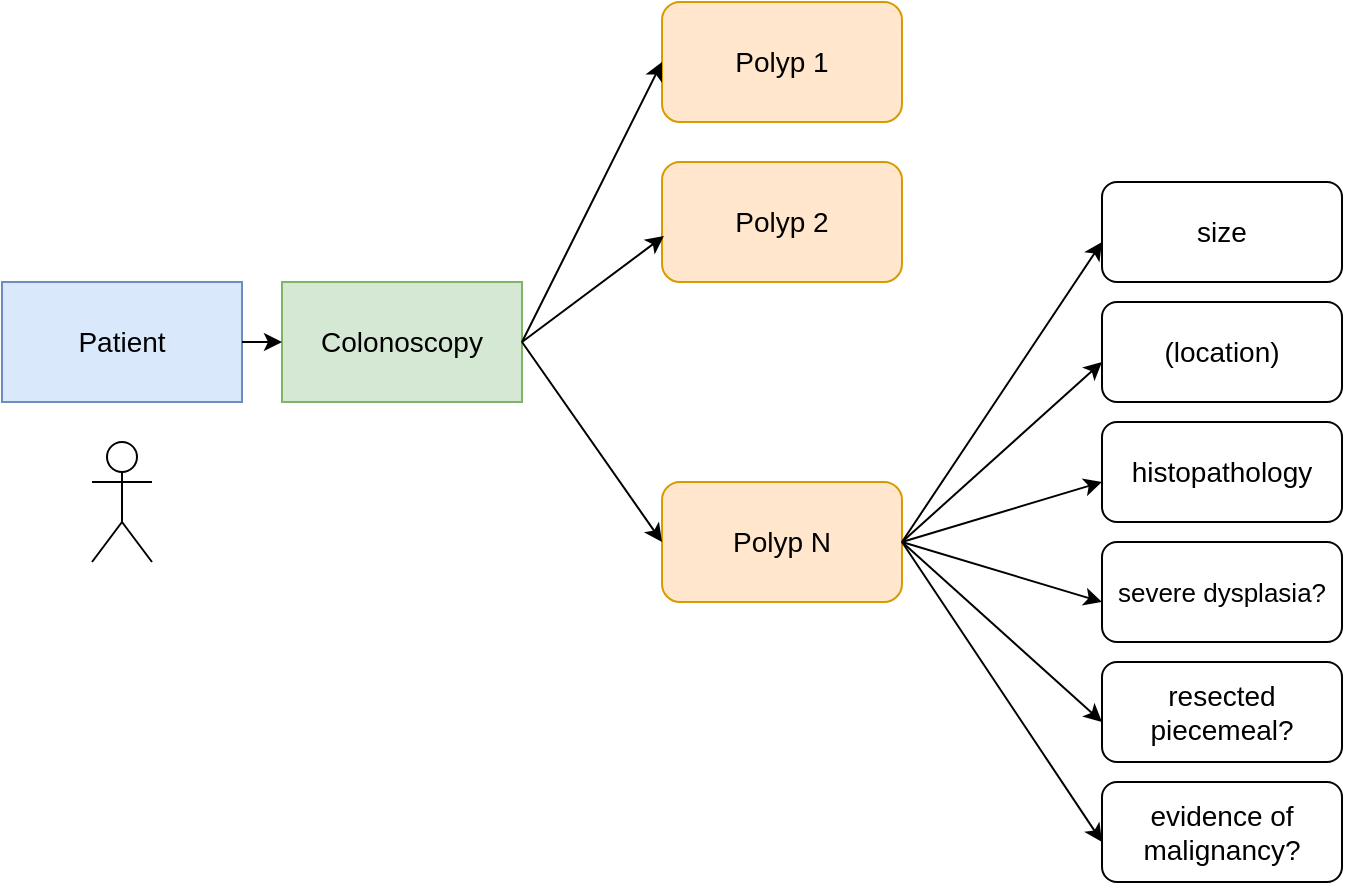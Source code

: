<mxfile version="20.2.7" type="device"><diagram id="F-9tlHLPsDb9IHwIiYCw" name="Page-1"><mxGraphModel dx="773" dy="496" grid="1" gridSize="10" guides="1" tooltips="1" connect="1" arrows="1" fold="1" page="1" pageScale="1" pageWidth="850" pageHeight="1100" math="0" shadow="0"><root><mxCell id="0"/><mxCell id="1" parent="0"/><mxCell id="u3pFqWNnexHuOcMTiNK0-1" value="&lt;font style=&quot;font-size: 14px;&quot;&gt;Patient&lt;/font&gt;" style="rounded=0;whiteSpace=wrap;html=1;fillColor=#dae8fc;strokeColor=#6c8ebf;" parent="1" vertex="1"><mxGeometry x="10" y="200" width="120" height="60" as="geometry"/></mxCell><mxCell id="u3pFqWNnexHuOcMTiNK0-2" value="&lt;font style=&quot;font-size: 14px;&quot;&gt;Colonoscopy&lt;/font&gt;" style="rounded=0;whiteSpace=wrap;html=1;fillColor=#d5e8d4;strokeColor=#82b366;" parent="1" vertex="1"><mxGeometry x="150" y="200" width="120" height="60" as="geometry"/></mxCell><mxCell id="u3pFqWNnexHuOcMTiNK0-3" value="&lt;font style=&quot;font-size: 14px;&quot;&gt;Polyp 1&lt;/font&gt;" style="rounded=1;whiteSpace=wrap;html=1;fillColor=#ffe6cc;strokeColor=#d79b00;" parent="1" vertex="1"><mxGeometry x="340" y="60" width="120" height="60" as="geometry"/></mxCell><mxCell id="u3pFqWNnexHuOcMTiNK0-4" value="&lt;font style=&quot;font-size: 14px;&quot;&gt;Polyp 2&lt;/font&gt;" style="rounded=1;whiteSpace=wrap;html=1;fillColor=#ffe6cc;strokeColor=#d79b00;" parent="1" vertex="1"><mxGeometry x="340" y="140" width="120" height="60" as="geometry"/></mxCell><mxCell id="u3pFqWNnexHuOcMTiNK0-5" value="&lt;font style=&quot;font-size: 14px;&quot;&gt;Polyp N&lt;/font&gt;" style="rounded=1;whiteSpace=wrap;html=1;fillColor=#ffe6cc;strokeColor=#d79b00;" parent="1" vertex="1"><mxGeometry x="340" y="300" width="120" height="60" as="geometry"/></mxCell><mxCell id="u3pFqWNnexHuOcMTiNK0-6" value="" style="shape=image;html=1;verticalAlign=top;verticalLabelPosition=bottom;labelBackgroundColor=#ffffff;imageAspect=0;image=https://cdn4.iconfinder.com/data/icons/essential-app-1/16/dot-more-menu-hide-128.png;rotation=270;aspect=fixed;flipH=0;fontStyle=0;horizontal=1;spacingTop=0;" parent="1" vertex="1"><mxGeometry x="371" y="220" width="58" height="58" as="geometry"/></mxCell><mxCell id="u3pFqWNnexHuOcMTiNK0-9" value="" style="endArrow=classic;html=1;rounded=0;fontSize=6;exitX=1;exitY=0.5;exitDx=0;exitDy=0;" parent="1" source="u3pFqWNnexHuOcMTiNK0-5" edge="1"><mxGeometry width="50" height="50" relative="1" as="geometry"><mxPoint x="520" y="290" as="sourcePoint"/><mxPoint x="560" y="180" as="targetPoint"/></mxGeometry></mxCell><mxCell id="u3pFqWNnexHuOcMTiNK0-10" value="" style="endArrow=classic;html=1;rounded=0;fontSize=6;exitX=1;exitY=0.5;exitDx=0;exitDy=0;" parent="1" source="u3pFqWNnexHuOcMTiNK0-5" edge="1"><mxGeometry width="50" height="50" relative="1" as="geometry"><mxPoint x="470" y="480" as="sourcePoint"/><mxPoint x="560" y="240" as="targetPoint"/></mxGeometry></mxCell><mxCell id="u3pFqWNnexHuOcMTiNK0-11" value="" style="endArrow=classic;html=1;rounded=0;fontSize=6;exitX=1;exitY=0.5;exitDx=0;exitDy=0;" parent="1" edge="1"><mxGeometry width="50" height="50" relative="1" as="geometry"><mxPoint x="460" y="330" as="sourcePoint"/><mxPoint x="560" y="300" as="targetPoint"/></mxGeometry></mxCell><mxCell id="u3pFqWNnexHuOcMTiNK0-12" value="" style="endArrow=classic;html=1;rounded=0;fontSize=6;exitX=1;exitY=0.5;exitDx=0;exitDy=0;" parent="1" source="u3pFqWNnexHuOcMTiNK0-5" edge="1"><mxGeometry width="50" height="50" relative="1" as="geometry"><mxPoint x="460" y="330" as="sourcePoint"/><mxPoint x="560" y="360" as="targetPoint"/></mxGeometry></mxCell><mxCell id="u3pFqWNnexHuOcMTiNK0-13" value="" style="endArrow=classic;html=1;rounded=0;fontSize=6;" parent="1" edge="1"><mxGeometry width="50" height="50" relative="1" as="geometry"><mxPoint x="460" y="330" as="sourcePoint"/><mxPoint x="560" y="480" as="targetPoint"/></mxGeometry></mxCell><mxCell id="u3pFqWNnexHuOcMTiNK0-14" value="" style="endArrow=classic;html=1;rounded=0;fontSize=6;exitX=1;exitY=0.5;exitDx=0;exitDy=0;" parent="1" source="u3pFqWNnexHuOcMTiNK0-5" edge="1"><mxGeometry width="50" height="50" relative="1" as="geometry"><mxPoint x="500" y="350" as="sourcePoint"/><mxPoint x="560" y="420" as="targetPoint"/></mxGeometry></mxCell><mxCell id="u3pFqWNnexHuOcMTiNK0-15" value="&lt;font style=&quot;font-size: 14px;&quot;&gt;size&lt;/font&gt;" style="rounded=1;whiteSpace=wrap;html=1;fontSize=6;" parent="1" vertex="1"><mxGeometry x="560" y="150" width="120" height="50" as="geometry"/></mxCell><mxCell id="u3pFqWNnexHuOcMTiNK0-16" value="&lt;font style=&quot;font-size: 14px;&quot;&gt;(location)&lt;/font&gt;" style="rounded=1;whiteSpace=wrap;html=1;fontSize=6;" parent="1" vertex="1"><mxGeometry x="560" y="210" width="120" height="50" as="geometry"/></mxCell><mxCell id="u3pFqWNnexHuOcMTiNK0-17" value="&lt;font style=&quot;font-size: 14px;&quot;&gt;histopathology&lt;/font&gt;" style="rounded=1;whiteSpace=wrap;html=1;fontSize=6;" parent="1" vertex="1"><mxGeometry x="560" y="270" width="120" height="50" as="geometry"/></mxCell><mxCell id="u3pFqWNnexHuOcMTiNK0-18" value="&lt;font style=&quot;font-size: 13px;&quot;&gt;severe dysplasia?&lt;/font&gt;" style="rounded=1;whiteSpace=wrap;html=1;fontSize=6;" parent="1" vertex="1"><mxGeometry x="560" y="330" width="120" height="50" as="geometry"/></mxCell><mxCell id="u3pFqWNnexHuOcMTiNK0-19" value="&lt;font style=&quot;font-size: 14px;&quot;&gt;resected piecemeal?&lt;/font&gt;" style="rounded=1;whiteSpace=wrap;html=1;fontSize=6;" parent="1" vertex="1"><mxGeometry x="560" y="390" width="120" height="50" as="geometry"/></mxCell><mxCell id="u3pFqWNnexHuOcMTiNK0-20" value="&lt;font style=&quot;font-size: 14px;&quot;&gt;evidence of malignancy?&lt;/font&gt;" style="rounded=1;whiteSpace=wrap;html=1;fontSize=6;" parent="1" vertex="1"><mxGeometry x="560" y="450" width="120" height="50" as="geometry"/></mxCell><mxCell id="u3pFqWNnexHuOcMTiNK0-21" value="" style="shape=umlActor;verticalLabelPosition=bottom;verticalAlign=top;html=1;outlineConnect=0;fontSize=14;" parent="1" vertex="1"><mxGeometry x="55" y="280" width="30" height="60" as="geometry"/></mxCell><mxCell id="u3pFqWNnexHuOcMTiNK0-22" value="" style="endArrow=classic;html=1;rounded=0;fontSize=14;" parent="1" source="u3pFqWNnexHuOcMTiNK0-1" edge="1"><mxGeometry width="50" height="50" relative="1" as="geometry"><mxPoint x="130" y="280" as="sourcePoint"/><mxPoint x="150" y="230" as="targetPoint"/></mxGeometry></mxCell><mxCell id="u3pFqWNnexHuOcMTiNK0-23" value="" style="endArrow=classic;html=1;rounded=0;fontSize=14;entryX=0;entryY=0.5;entryDx=0;entryDy=0;" parent="1" target="u3pFqWNnexHuOcMTiNK0-3" edge="1"><mxGeometry width="50" height="50" relative="1" as="geometry"><mxPoint x="270" y="230" as="sourcePoint"/><mxPoint x="320" y="180" as="targetPoint"/></mxGeometry></mxCell><mxCell id="u3pFqWNnexHuOcMTiNK0-25" value="" style="endArrow=classic;html=1;rounded=0;fontSize=14;entryX=0;entryY=0.5;entryDx=0;entryDy=0;" parent="1" target="u3pFqWNnexHuOcMTiNK0-5" edge="1"><mxGeometry width="50" height="50" relative="1" as="geometry"><mxPoint x="270" y="230" as="sourcePoint"/><mxPoint x="320" y="180" as="targetPoint"/></mxGeometry></mxCell><mxCell id="u3pFqWNnexHuOcMTiNK0-26" value="" style="endArrow=classic;html=1;rounded=0;fontSize=14;exitX=1;exitY=0.5;exitDx=0;exitDy=0;entryX=0.008;entryY=0.617;entryDx=0;entryDy=0;entryPerimeter=0;" parent="1" source="u3pFqWNnexHuOcMTiNK0-2" target="u3pFqWNnexHuOcMTiNK0-4" edge="1"><mxGeometry width="50" height="50" relative="1" as="geometry"><mxPoint x="280" y="240" as="sourcePoint"/><mxPoint x="330" y="290" as="targetPoint"/></mxGeometry></mxCell></root></mxGraphModel></diagram></mxfile>